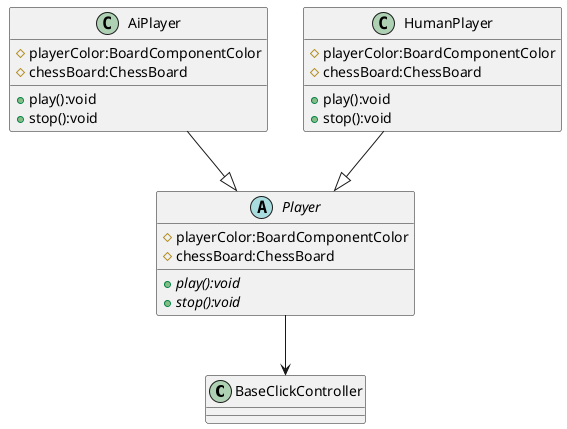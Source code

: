 @startuml


class BaseClickController{

}


abstract class Player{
    #playerColor:BoardComponentColor
    #chessBoard:ChessBoard

    +{abstract} play():void
    +{abstract} stop():void
}

class AiPlayer{
    #playerColor:BoardComponentColor
    #chessBoard:ChessBoard
    +play():void
    +stop():void
}

class HumanPlayer{
    #playerColor:BoardComponentColor
    #chessBoard:ChessBoard
    +play():void
    +stop():void
}

Player-->BaseClickController

AiPlayer--|>Player

HumanPlayer--|>Player





@enduml